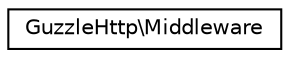 digraph "Graphical Class Hierarchy"
{
  edge [fontname="Helvetica",fontsize="10",labelfontname="Helvetica",labelfontsize="10"];
  node [fontname="Helvetica",fontsize="10",shape=record];
  rankdir="LR";
  Node0 [label="GuzzleHttp\\Middleware",height=0.2,width=0.4,color="black", fillcolor="white", style="filled",URL="$classGuzzleHttp_1_1Middleware.html"];
}
